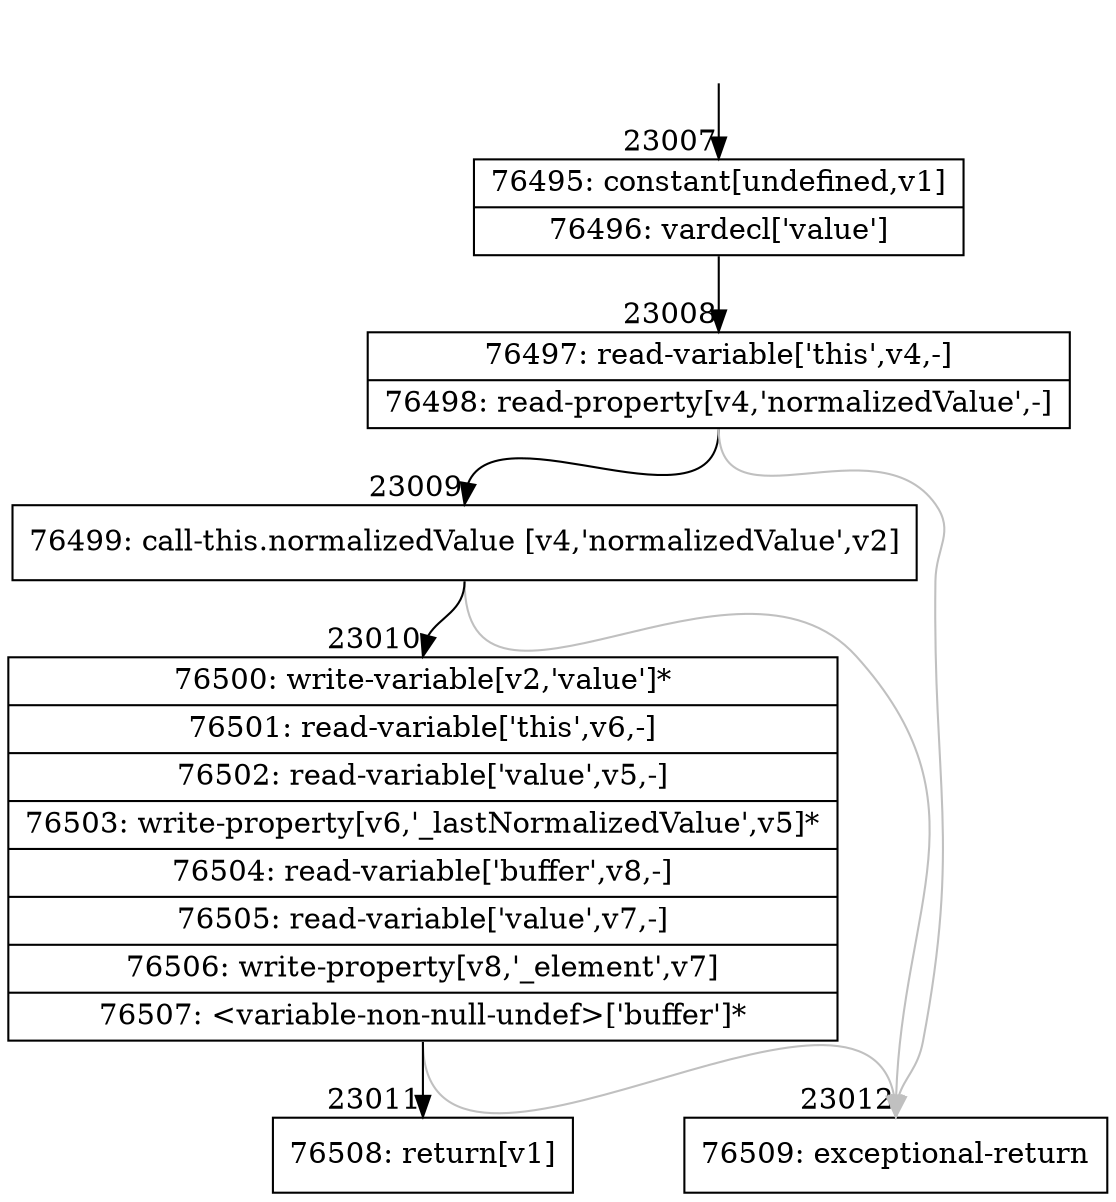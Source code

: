 digraph {
rankdir="TD"
BB_entry1999[shape=none,label=""];
BB_entry1999 -> BB23007 [tailport=s, headport=n, headlabel="    23007"]
BB23007 [shape=record label="{76495: constant[undefined,v1]|76496: vardecl['value']}" ] 
BB23007 -> BB23008 [tailport=s, headport=n, headlabel="      23008"]
BB23008 [shape=record label="{76497: read-variable['this',v4,-]|76498: read-property[v4,'normalizedValue',-]}" ] 
BB23008 -> BB23009 [tailport=s, headport=n, headlabel="      23009"]
BB23008 -> BB23012 [tailport=s, headport=n, color=gray, headlabel="      23012"]
BB23009 [shape=record label="{76499: call-this.normalizedValue [v4,'normalizedValue',v2]}" ] 
BB23009 -> BB23010 [tailport=s, headport=n, headlabel="      23010"]
BB23009 -> BB23012 [tailport=s, headport=n, color=gray]
BB23010 [shape=record label="{76500: write-variable[v2,'value']*|76501: read-variable['this',v6,-]|76502: read-variable['value',v5,-]|76503: write-property[v6,'_lastNormalizedValue',v5]*|76504: read-variable['buffer',v8,-]|76505: read-variable['value',v7,-]|76506: write-property[v8,'_element',v7]|76507: \<variable-non-null-undef\>['buffer']*}" ] 
BB23010 -> BB23011 [tailport=s, headport=n, headlabel="      23011"]
BB23010 -> BB23012 [tailport=s, headport=n, color=gray]
BB23011 [shape=record label="{76508: return[v1]}" ] 
BB23012 [shape=record label="{76509: exceptional-return}" ] 
//#$~ 43064
}

